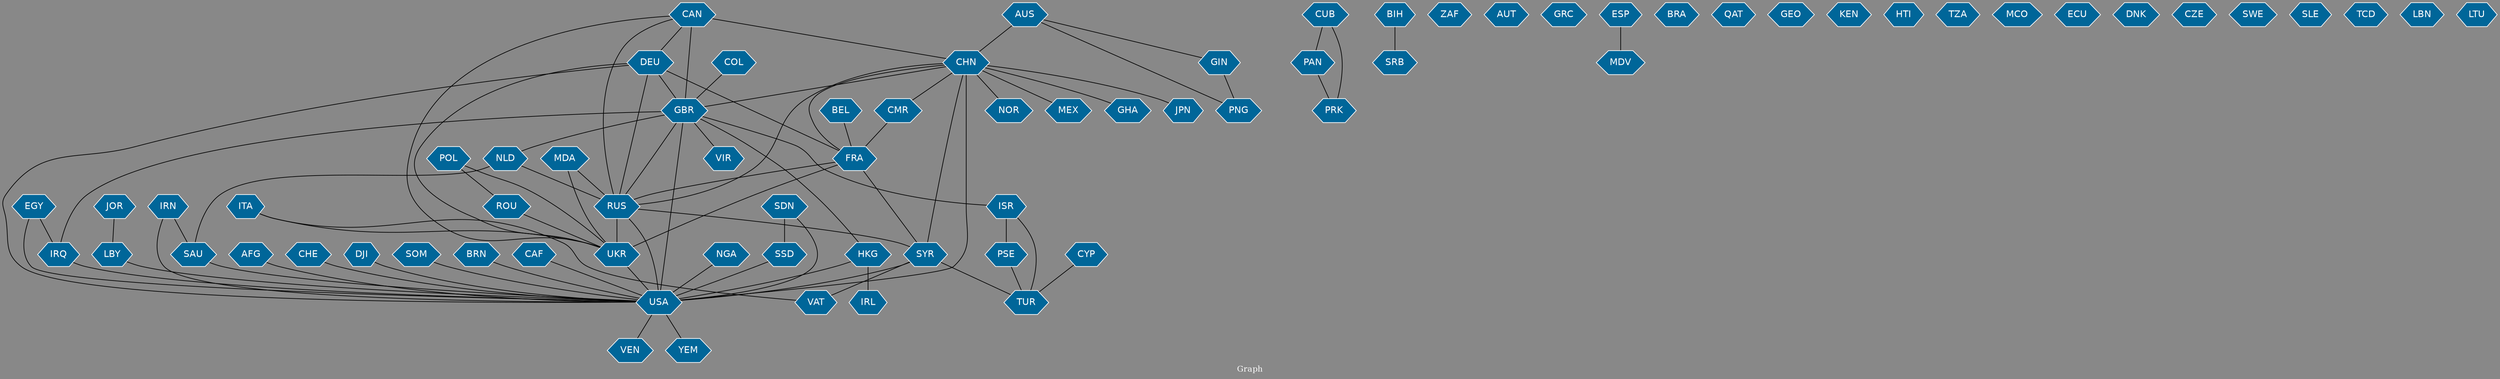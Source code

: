 // Countries together in item graph
graph {
	graph [bgcolor="#888888" fontcolor=white fontsize=12 label="Graph" outputorder=edgesfirst overlap=prism]
	node [color=white fillcolor="#006699" fontcolor=white fontname=Helvetica shape=hexagon style=filled]
	edge [arrowhead=open color=black fontcolor=white fontname=Courier fontsize=12]
		RUS [label=RUS]
		UKR [label=UKR]
		IRN [label=IRN]
		USA [label=USA]
		NGA [label=NGA]
		CUB [label=CUB]
		FRA [label=FRA]
		BEL [label=BEL]
		EGY [label=EGY]
		NOR [label=NOR]
		TUR [label=TUR]
		BIH [label=BIH]
		CHN [label=CHN]
		VAT [label=VAT]
		IRQ [label=IRQ]
		ZAF [label=ZAF]
		SAU [label=SAU]
		IRL [label=IRL]
		MEX [label=MEX]
		ISR [label=ISR]
		PSE [label=PSE]
		GHA [label=GHA]
		GBR [label=GBR]
		LBY [label=LBY]
		AUT [label=AUT]
		SYR [label=SYR]
		CAN [label=CAN]
		DEU [label=DEU]
		AFG [label=AFG]
		AUS [label=AUS]
		ITA [label=ITA]
		JPN [label=JPN]
		VEN [label=VEN]
		GRC [label=GRC]
		ESP [label=ESP]
		CHE [label=CHE]
		BRA [label=BRA]
		GIN [label=GIN]
		SRB [label=SRB]
		QAT [label=QAT]
		DJI [label=DJI]
		COL [label=COL]
		POL [label=POL]
		VIR [label=VIR]
		CMR [label=CMR]
		CYP [label=CYP]
		GEO [label=GEO]
		NLD [label=NLD]
		KEN [label=KEN]
		ROU [label=ROU]
		HTI [label=HTI]
		MDA [label=MDA]
		SOM [label=SOM]
		HKG [label=HKG]
		TZA [label=TZA]
		SDN [label=SDN]
		MCO [label=MCO]
		PAN [label=PAN]
		PRK [label=PRK]
		BRN [label=BRN]
		ECU [label=ECU]
		DNK [label=DNK]
		CAF [label=CAF]
		SSD [label=SSD]
		PNG [label=PNG]
		CZE [label=CZE]
		YEM [label=YEM]
		SWE [label=SWE]
		SLE [label=SLE]
		MDV [label=MDV]
		TCD [label=TCD]
		JOR [label=JOR]
		LBN [label=LBN]
		LTU [label=LTU]
			HKG -- USA [weight=2]
			POL -- ROU [weight=1]
			AUS -- CHN [weight=2]
			SYR -- USA [weight=3]
			DEU -- UKR [weight=2]
			ISR -- PSE [weight=2]
			NGA -- USA [weight=10]
			DJI -- USA [weight=1]
			SDN -- USA [weight=1]
			SYR -- VAT [weight=2]
			NLD -- SAU [weight=1]
			PSE -- TUR [weight=1]
			CHN -- USA [weight=18]
			CUB -- PAN [weight=1]
			CMR -- FRA [weight=1]
			GIN -- PNG [weight=1]
			AUS -- PNG [weight=1]
			DEU -- FRA [weight=1]
			BRN -- USA [weight=1]
			SSD -- USA [weight=1]
			IRQ -- USA [weight=2]
			CAN -- DEU [weight=1]
			CHN -- CMR [weight=3]
			NLD -- RUS [weight=1]
			CAN -- GBR [weight=1]
			RUS -- SYR [weight=1]
			PAN -- PRK [weight=1]
			CYP -- TUR [weight=1]
			BIH -- SRB [weight=1]
			CAN -- UKR [weight=1]
			ISR -- TUR [weight=1]
			GBR -- NLD [weight=1]
			JOR -- LBY [weight=1]
			ITA -- UKR [weight=1]
			GBR -- ISR [weight=1]
			ROU -- UKR [weight=2]
			CHN -- GHA [weight=1]
			DEU -- RUS [weight=1]
			DEU -- GBR [weight=2]
			GBR -- VIR [weight=1]
			ITA -- VAT [weight=1]
			AFG -- USA [weight=11]
			CAN -- CHN [weight=3]
			CAF -- USA [weight=1]
			EGY -- USA [weight=2]
			USA -- YEM [weight=1]
			CHE -- USA [weight=1]
			CHN -- JPN [weight=2]
			CHN -- RUS [weight=3]
			CHN -- MEX [weight=1]
			RUS -- USA [weight=13]
			SOM -- USA [weight=2]
			CAN -- RUS [weight=1]
			UKR -- USA [weight=10]
			RUS -- UKR [weight=50]
			BEL -- FRA [weight=3]
			HKG -- IRL [weight=3]
			USA -- VEN [weight=1]
			FRA -- RUS [weight=2]
			IRN -- USA [weight=2]
			ESP -- MDV [weight=1]
			LBY -- USA [weight=2]
			CHN -- FRA [weight=2]
			SDN -- SSD [weight=3]
			IRN -- SAU [weight=1]
			CUB -- PRK [weight=1]
			DEU -- USA [weight=1]
			CHN -- SYR [weight=1]
			MDA -- RUS [weight=1]
			GBR -- RUS [weight=1]
			AUS -- GIN [weight=1]
			EGY -- IRQ [weight=1]
			CHN -- NOR [weight=1]
			CHN -- GBR [weight=1]
			COL -- GBR [weight=1]
			MDA -- UKR [weight=1]
			SYR -- TUR [weight=1]
			GBR -- HKG [weight=1]
			FRA -- UKR [weight=1]
			GBR -- IRQ [weight=2]
			GBR -- USA [weight=4]
			FRA -- SYR [weight=2]
			POL -- UKR [weight=1]
			SAU -- USA [weight=1]
}